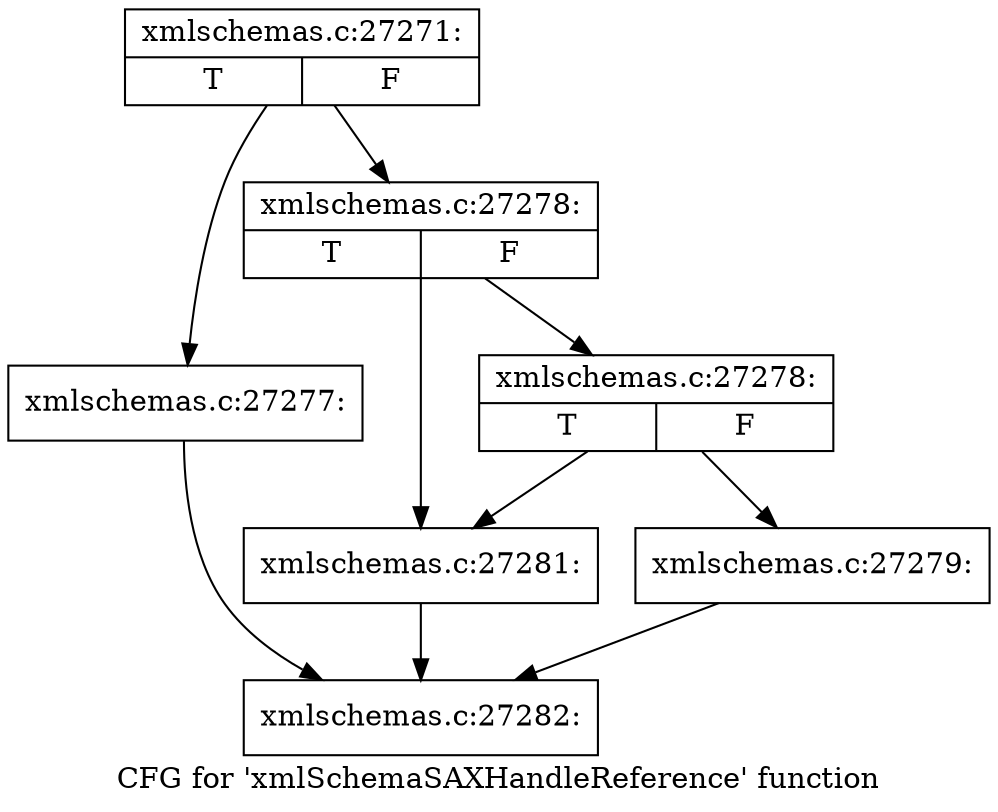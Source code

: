 digraph "CFG for 'xmlSchemaSAXHandleReference' function" {
	label="CFG for 'xmlSchemaSAXHandleReference' function";

	Node0x56a4ed0 [shape=record,label="{xmlschemas.c:27271:|{<s0>T|<s1>F}}"];
	Node0x56a4ed0 -> Node0x56a9050;
	Node0x56a4ed0 -> Node0x56a90a0;
	Node0x56a9050 [shape=record,label="{xmlschemas.c:27277:}"];
	Node0x56a9050 -> Node0x56a8660;
	Node0x56a90a0 [shape=record,label="{xmlschemas.c:27278:|{<s0>T|<s1>F}}"];
	Node0x56a90a0 -> Node0x56a9620;
	Node0x56a90a0 -> Node0x56a95d0;
	Node0x56a9620 [shape=record,label="{xmlschemas.c:27278:|{<s0>T|<s1>F}}"];
	Node0x56a9620 -> Node0x56a9580;
	Node0x56a9620 -> Node0x56a95d0;
	Node0x56a9580 [shape=record,label="{xmlschemas.c:27279:}"];
	Node0x56a9580 -> Node0x56a8660;
	Node0x56a95d0 [shape=record,label="{xmlschemas.c:27281:}"];
	Node0x56a95d0 -> Node0x56a8660;
	Node0x56a8660 [shape=record,label="{xmlschemas.c:27282:}"];
}
